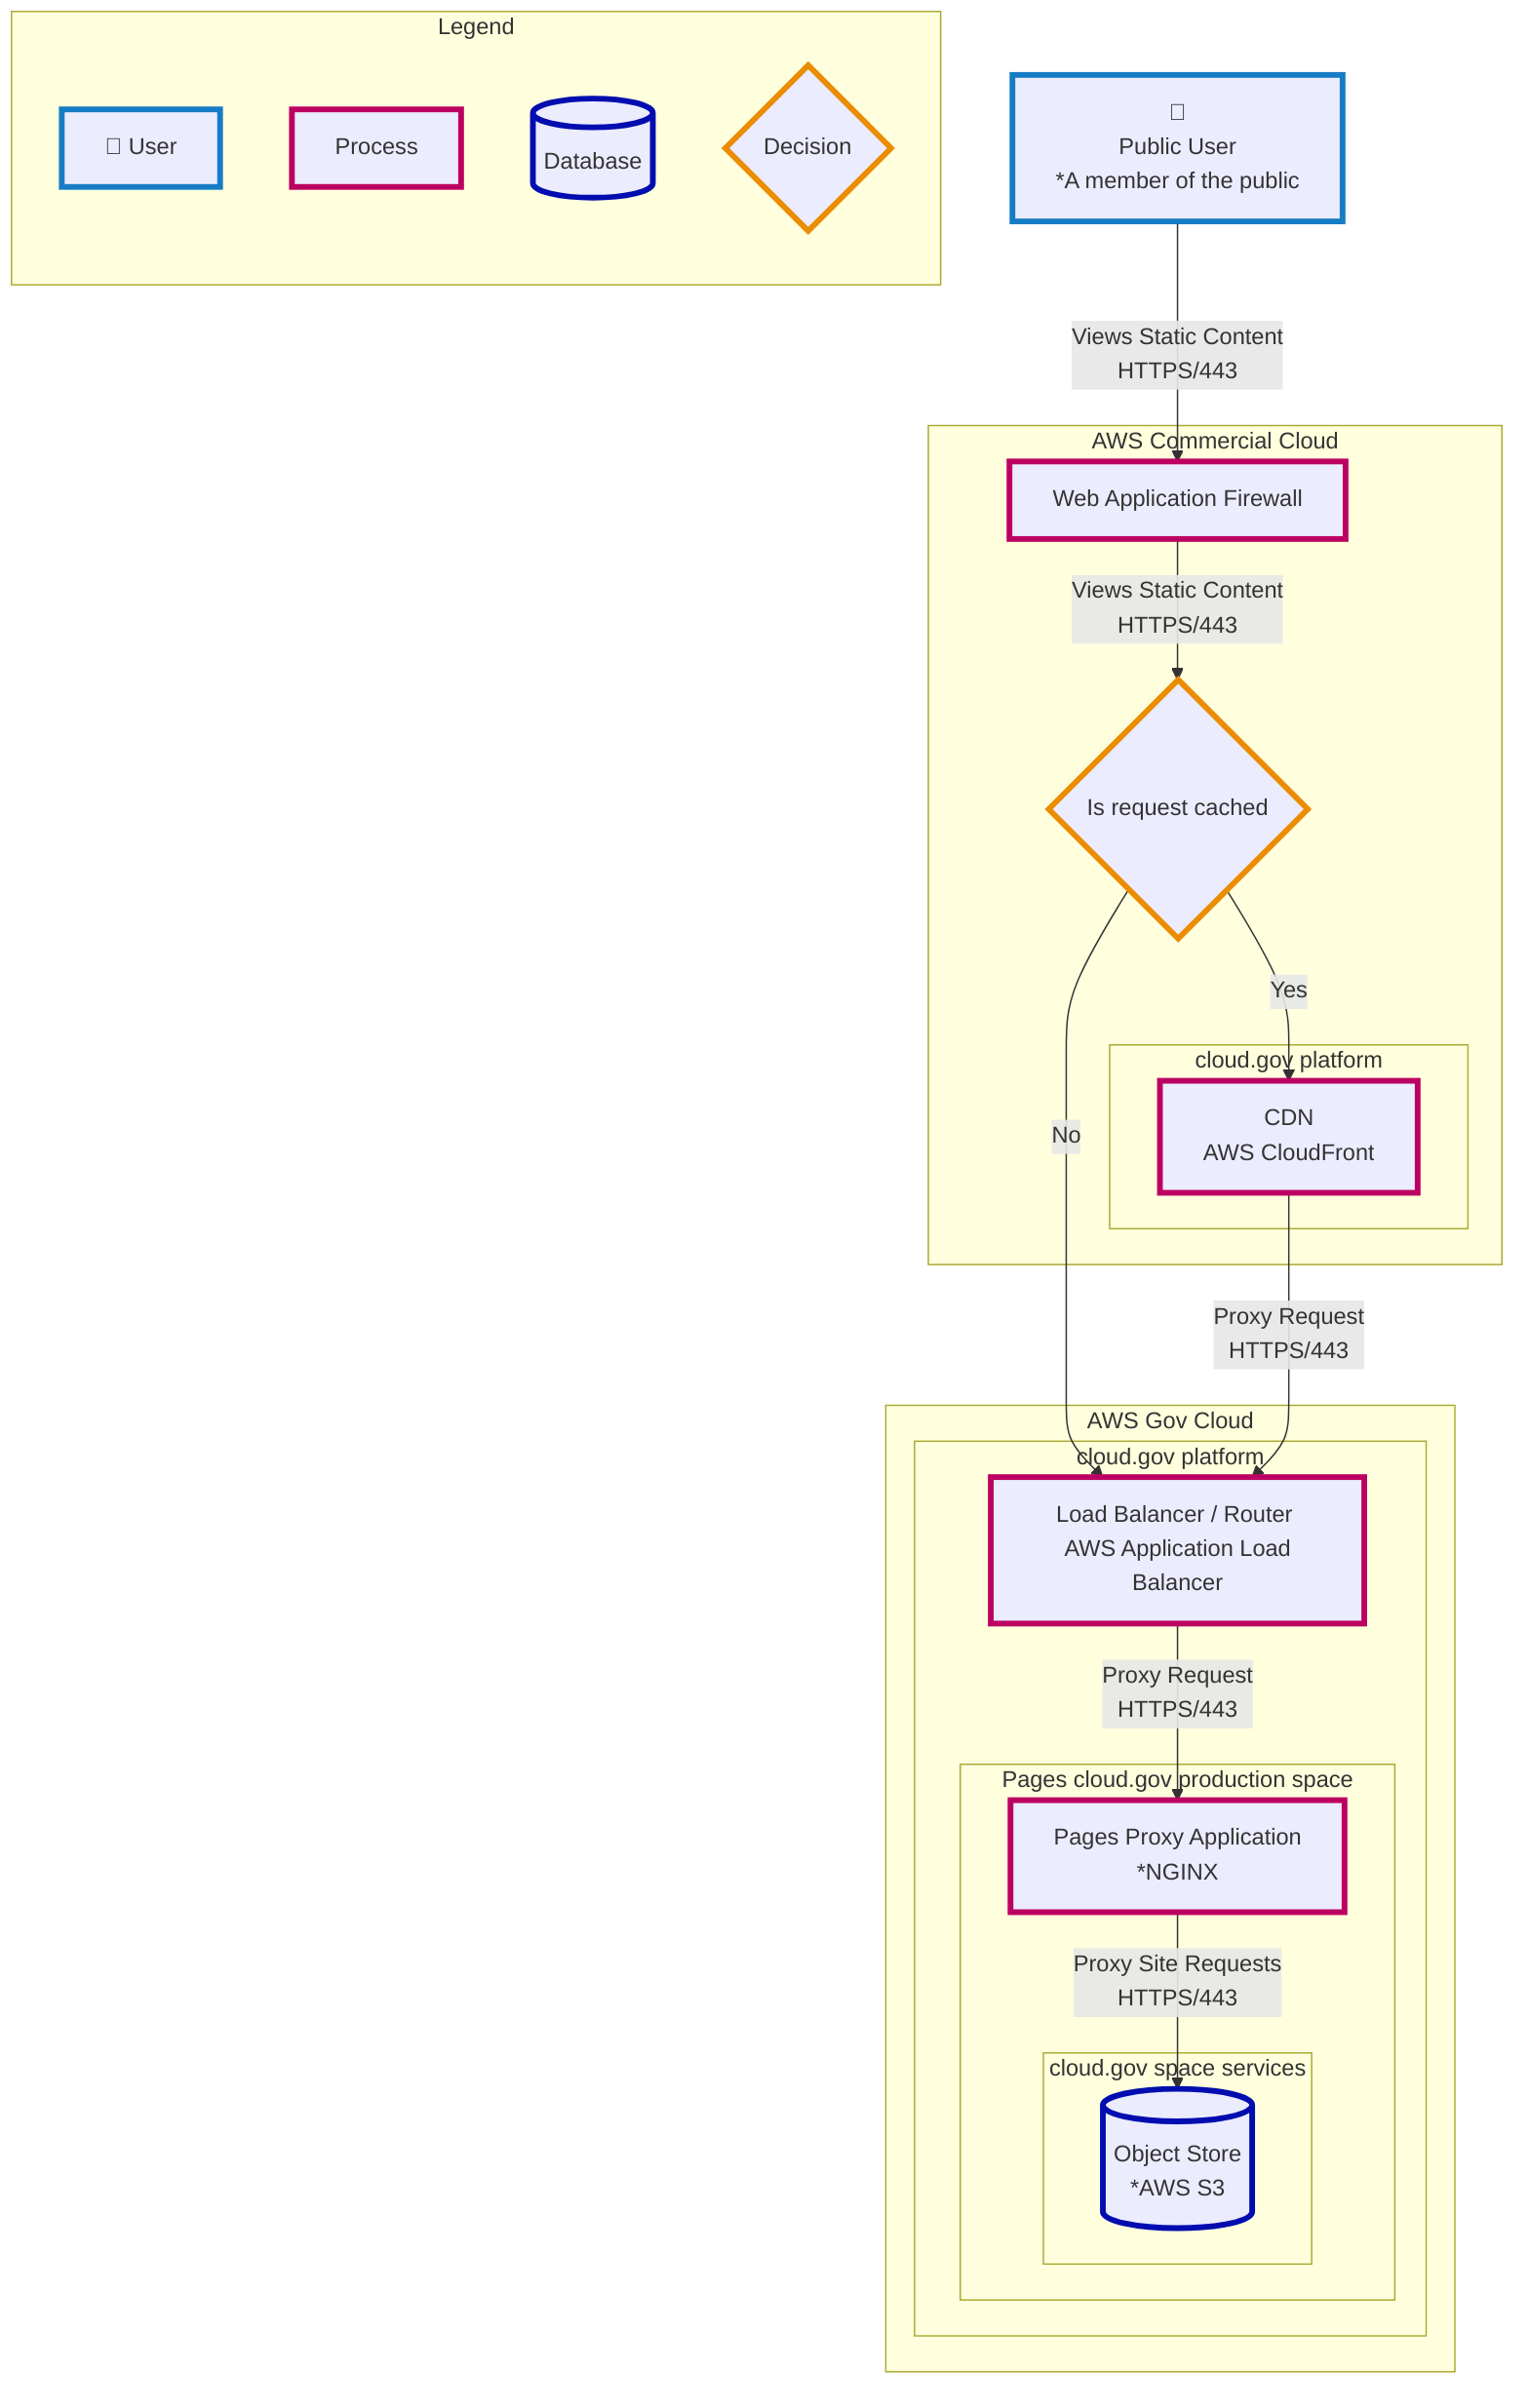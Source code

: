 flowchart TB
  %% Styles
  classDef userStyle stroke:#167CC5,stroke-width:4px
  classDef processStyle stroke:#bc0061,stroke-width:4px
  classDef decisionStyle stroke:#ea8d02,stroke-width:4px
  classDef dbStyle stroke:#010daf,stroke-width:4px

  %% Component Defintions

  %% Users
  user["👤  <br/> Public User <br/> *A member of the public"]:::userStyle

  %% Processors
  aws_cdn[CDN <br/> AWS CloudFront]:::processStyle
  aws_load_balancer[Load Balancer / Router <br/> AWS Application Load Balancer]:::processStyle
  pages_proxy[Pages Proxy Application <br/> *NGINX]:::processStyle

  %% Services
  waf[Web Application Firewall]:::processStyle

  %% Decisions
  is_cached{Is request cached}:::decisionStyle

  %% Databases
  s3[(Object Store <br/> *AWS S3)]:::dbStyle

  %% Flow
  user -- Views Static Content <br/> HTTPS/443 --> waf
  waf -- Views Static Content <br/> HTTPS/443 --> is_cached
  is_cached -- Yes --> aws_cdn
  is_cached -- No --> aws_load_balancer
  aws_cdn -- Proxy Request <br /> HTTPS/443 --> aws_load_balancer
  aws_load_balancer -- Proxy Request <br /> HTTPS/443 --> pages_proxy

  pages_proxy -- Proxy Site Requests <br /> HTTPS/443  --> s3

  %% Layout
  subgraph AWS Commercial Cloud
    waf
    is_cached
    subgraph cloud.gov platform
      aws_cdn
    end
  end

  subgraph AWS Gov Cloud
    subgraph cloud.gov platform
      aws_load_balancer
      subgraph Pages cloud.gov production space
        pages_proxy
        subgraph cloud.gov space services
          s3
        end
      end
    end
  end

  subgraph Legend
    direction BT
    legend_user["👤 User"]:::userStyle
    legend_process[Process]:::processStyle
    legend_db[(Database)]:::dbStyle
    legend_decision{Decision}:::decisionStyle
  end